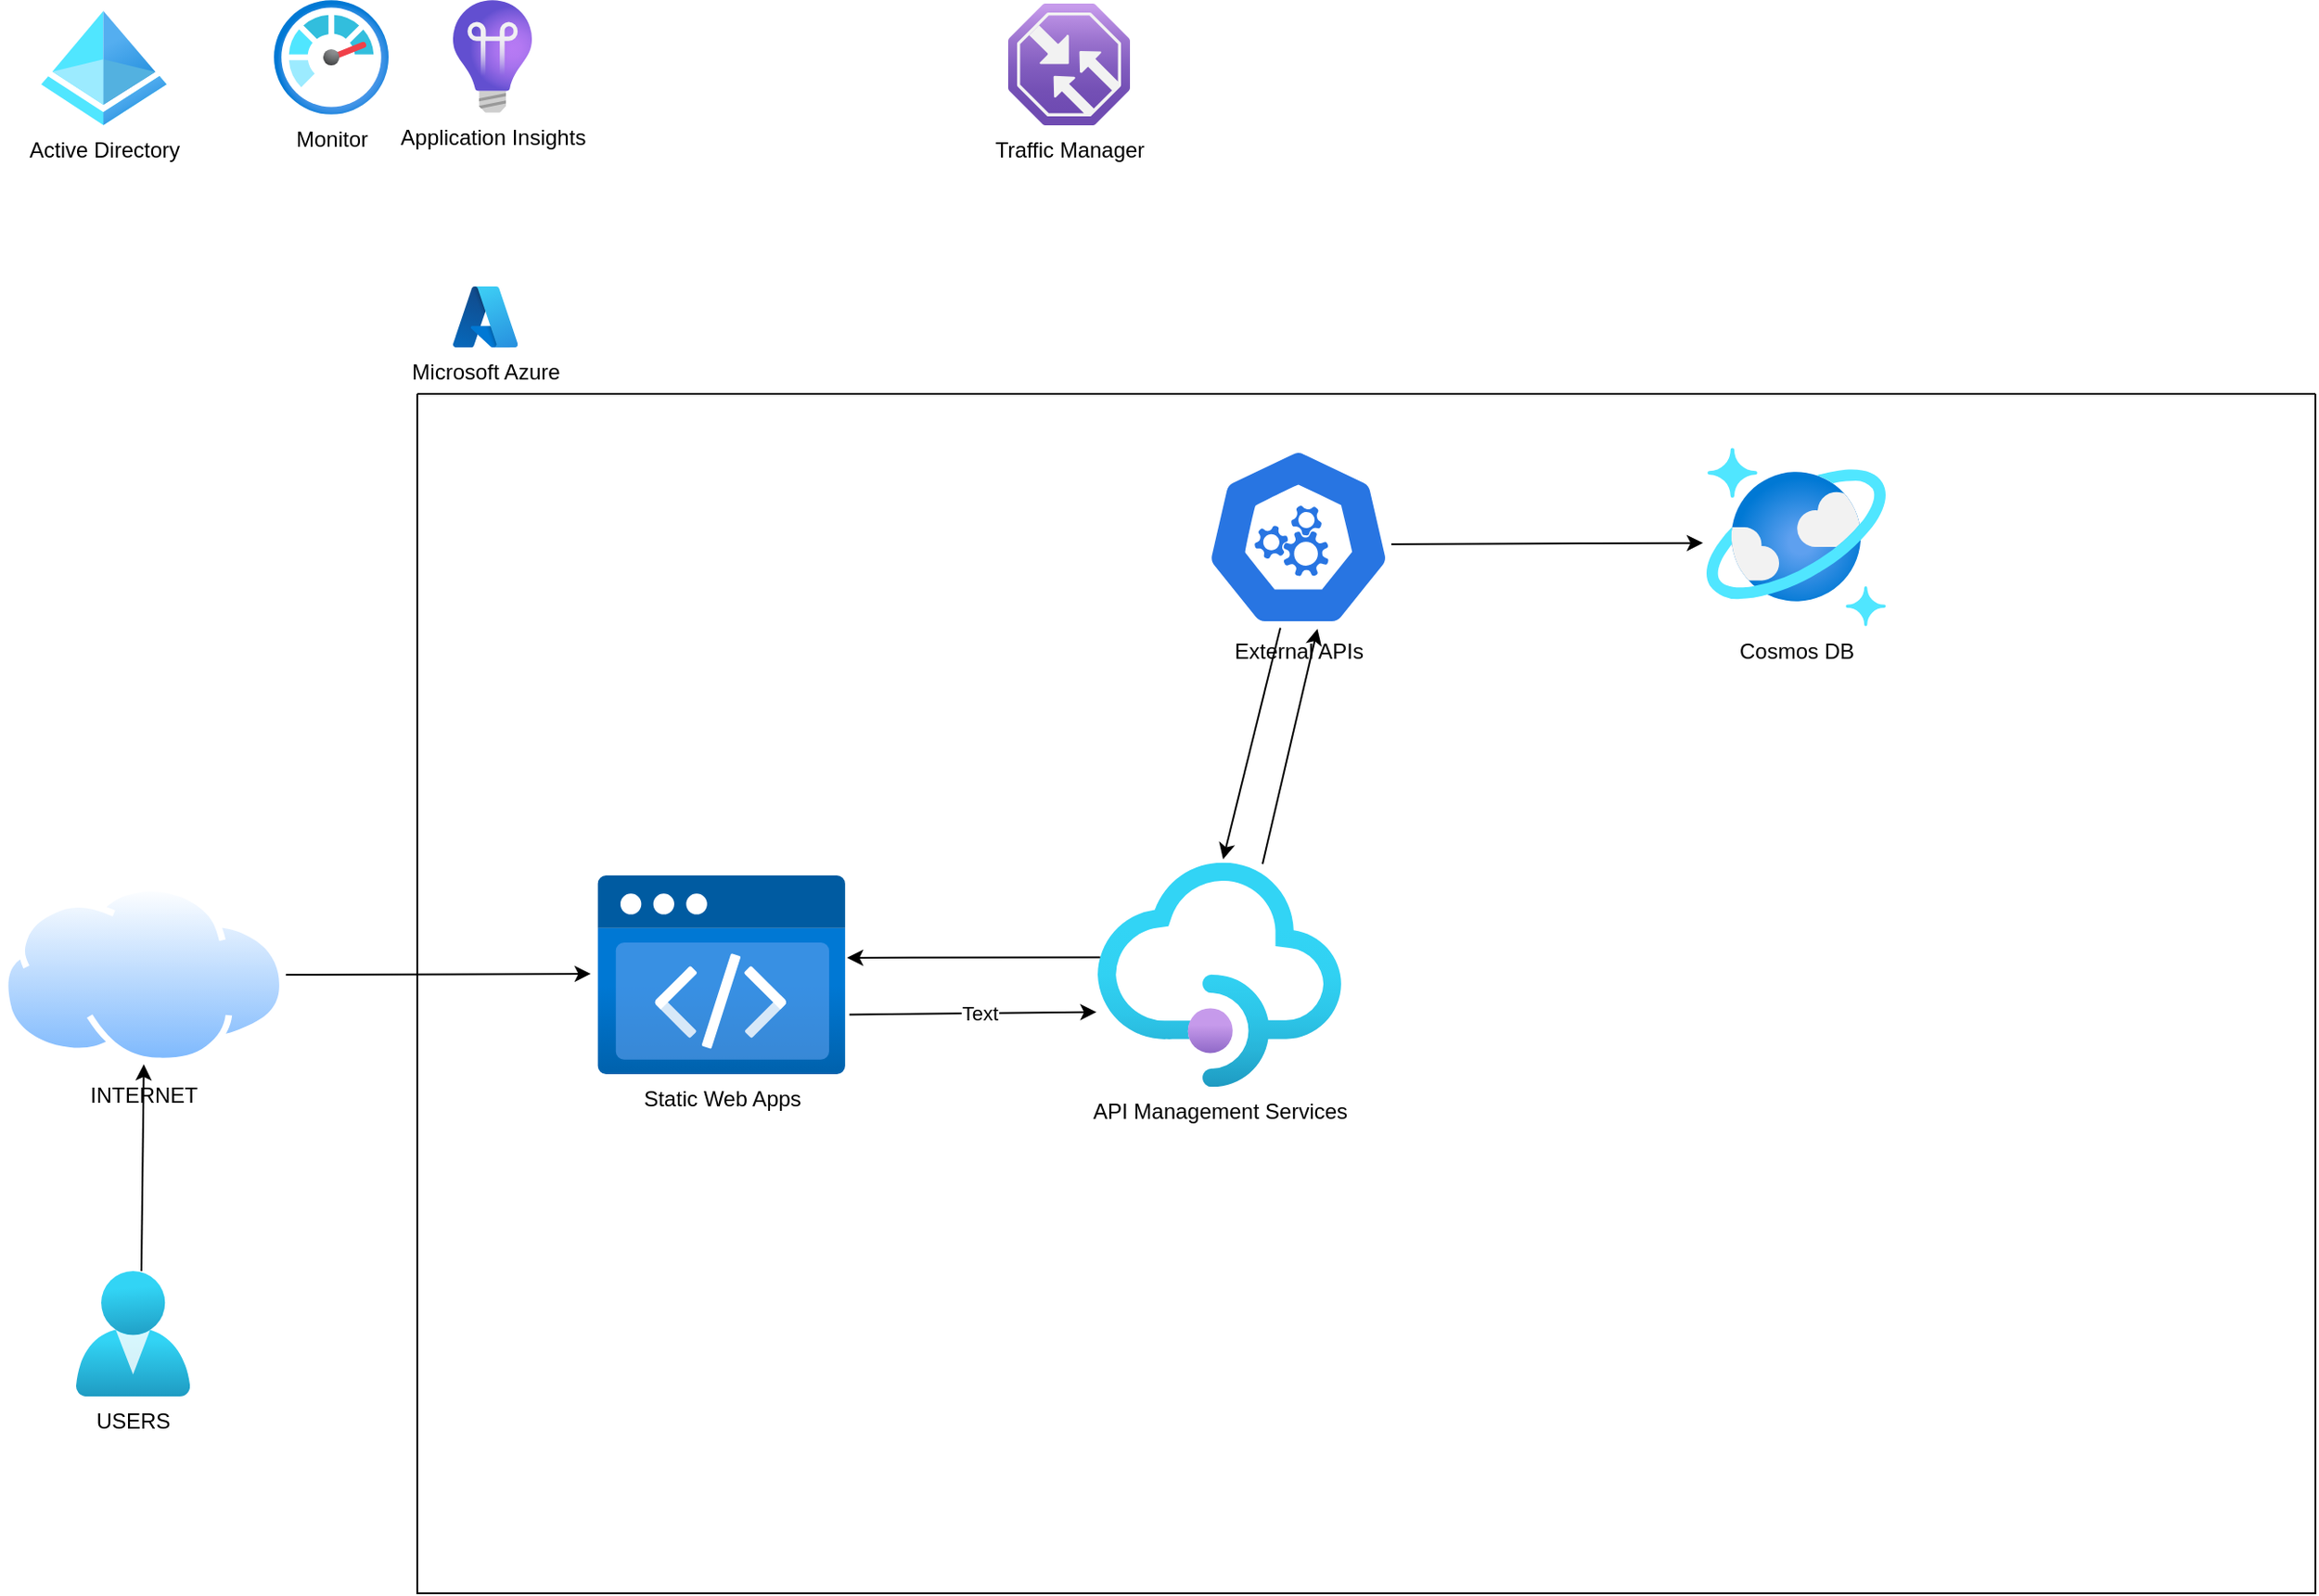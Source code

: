 <mxfile version="24.4.4" type="github">
  <diagram name="Page-1" id="QUVtBg7HtDCEn38X-sOf">
    <mxGraphModel dx="2074" dy="1132" grid="1" gridSize="10" guides="1" tooltips="1" connect="1" arrows="1" fold="1" page="1" pageScale="1" pageWidth="850" pageHeight="1100" math="0" shadow="0">
      <root>
        <mxCell id="0" />
        <mxCell id="1" parent="0" />
        <mxCell id="htvBf0wujYmKUNViWwa_-4" value="Traffic Manager" style="image;aspect=fixed;html=1;points=[];align=center;fontSize=12;image=img/lib/azure2/networking/Traffic_Manager_Profiles.svg;" vertex="1" parent="1">
          <mxGeometry x="640" y="22" width="68" height="68" as="geometry" />
        </mxCell>
        <mxCell id="htvBf0wujYmKUNViWwa_-5" value="Monitor" style="image;aspect=fixed;html=1;points=[];align=center;fontSize=12;image=img/lib/azure2/management_governance/Monitor.svg;" vertex="1" parent="1">
          <mxGeometry x="230" y="20" width="64" height="64" as="geometry" />
        </mxCell>
        <mxCell id="htvBf0wujYmKUNViWwa_-6" value="Application Insights" style="image;aspect=fixed;html=1;points=[];align=center;fontSize=12;image=img/lib/azure2/devops/Application_Insights.svg;" vertex="1" parent="1">
          <mxGeometry x="330" y="20" width="44" height="63" as="geometry" />
        </mxCell>
        <mxCell id="htvBf0wujYmKUNViWwa_-7" value="Active Directory" style="image;aspect=fixed;html=1;points=[];align=center;fontSize=12;image=img/lib/azure2/identity/Azure_Active_Directory.svg;" vertex="1" parent="1">
          <mxGeometry x="100" y="26" width="70" height="64" as="geometry" />
        </mxCell>
        <object label="USERS" id="htvBf0wujYmKUNViWwa_-8">
          <mxCell style="image;aspect=fixed;html=1;points=[];align=center;fontSize=12;image=img/lib/azure2/identity/Users.svg;" vertex="1" parent="1">
            <mxGeometry x="119.3" y="730" width="64" height="70" as="geometry" />
          </mxCell>
        </object>
        <mxCell id="htvBf0wujYmKUNViWwa_-10" value="" style="swimlane;startSize=0;" vertex="1" parent="1">
          <mxGeometry x="310" y="240" width="1060" height="670" as="geometry" />
        </mxCell>
        <mxCell id="htvBf0wujYmKUNViWwa_-3" value="Static Web Apps" style="image;aspect=fixed;html=1;points=[];align=center;fontSize=12;image=img/lib/azure2/preview/Static_Apps.svg;" vertex="1" parent="htvBf0wujYmKUNViWwa_-10">
          <mxGeometry x="100" y="269" width="139.78" height="111" as="geometry" />
        </mxCell>
        <mxCell id="htvBf0wujYmKUNViWwa_-2" value="API Management Services" style="image;aspect=fixed;html=1;points=[];align=center;fontSize=12;image=img/lib/azure2/app_services/API_Management_Services.svg;" vertex="1" parent="htvBf0wujYmKUNViWwa_-10">
          <mxGeometry x="380" y="261.75" width="135.96" height="125.5" as="geometry" />
        </mxCell>
        <mxCell id="htvBf0wujYmKUNViWwa_-17" value="External APIs" style="aspect=fixed;sketch=0;html=1;dashed=0;whitespace=wrap;verticalLabelPosition=bottom;verticalAlign=top;fillColor=#2875E2;strokeColor=#ffffff;points=[[0.005,0.63,0],[0.1,0.2,0],[0.9,0.2,0],[0.5,0,0],[0.995,0.63,0],[0.72,0.99,0],[0.5,1,0],[0.28,0.99,0]];shape=mxgraph.kubernetes.icon2;prIcon=api" vertex="1" parent="htvBf0wujYmKUNViWwa_-10">
          <mxGeometry x="440" y="30" width="104.17" height="100" as="geometry" />
        </mxCell>
        <mxCell id="htvBf0wujYmKUNViWwa_-1" value="Cosmos DB" style="image;aspect=fixed;html=1;points=[];align=center;fontSize=12;image=img/lib/azure2/databases/Azure_Cosmos_DB.svg;" vertex="1" parent="htvBf0wujYmKUNViWwa_-10">
          <mxGeometry x="720" y="30" width="100" height="100" as="geometry" />
        </mxCell>
        <mxCell id="htvBf0wujYmKUNViWwa_-20" value="" style="endArrow=classic;html=1;rounded=0;entryX=-0.02;entryY=0.533;entryDx=0;entryDy=0;entryPerimeter=0;exitX=0.998;exitY=0.54;exitDx=0;exitDy=0;exitPerimeter=0;" edge="1" parent="htvBf0wujYmKUNViWwa_-10" source="htvBf0wujYmKUNViWwa_-17" target="htvBf0wujYmKUNViWwa_-1">
          <mxGeometry width="50" height="50" relative="1" as="geometry">
            <mxPoint x="90" y="360" as="sourcePoint" />
            <mxPoint x="140" y="310" as="targetPoint" />
          </mxGeometry>
        </mxCell>
        <mxCell id="htvBf0wujYmKUNViWwa_-21" value="" style="endArrow=classic;html=1;rounded=0;exitX=0.677;exitY=0.007;exitDx=0;exitDy=0;exitPerimeter=0;entryX=0.602;entryY=1.013;entryDx=0;entryDy=0;entryPerimeter=0;" edge="1" parent="htvBf0wujYmKUNViWwa_-10" source="htvBf0wujYmKUNViWwa_-2" target="htvBf0wujYmKUNViWwa_-17">
          <mxGeometry width="50" height="50" relative="1" as="geometry">
            <mxPoint x="90" y="360" as="sourcePoint" />
            <mxPoint x="140" y="310" as="targetPoint" />
          </mxGeometry>
        </mxCell>
        <mxCell id="htvBf0wujYmKUNViWwa_-22" value="" style="endArrow=classic;html=1;rounded=0;exitX=0.403;exitY=1.007;exitDx=0;exitDy=0;exitPerimeter=0;" edge="1" parent="htvBf0wujYmKUNViWwa_-10" source="htvBf0wujYmKUNViWwa_-17">
          <mxGeometry width="50" height="50" relative="1" as="geometry">
            <mxPoint x="90" y="360" as="sourcePoint" />
            <mxPoint x="450" y="260" as="targetPoint" />
          </mxGeometry>
        </mxCell>
        <mxCell id="htvBf0wujYmKUNViWwa_-23" value="" style="endArrow=classic;html=1;rounded=0;exitX=1.011;exitY=0.7;exitDx=0;exitDy=0;exitPerimeter=0;entryX=-0.005;entryY=0.666;entryDx=0;entryDy=0;entryPerimeter=0;" edge="1" parent="htvBf0wujYmKUNViWwa_-10" source="htvBf0wujYmKUNViWwa_-3" target="htvBf0wujYmKUNViWwa_-2">
          <mxGeometry width="50" height="50" relative="1" as="geometry">
            <mxPoint x="90" y="360" as="sourcePoint" />
            <mxPoint x="140" y="310" as="targetPoint" />
          </mxGeometry>
        </mxCell>
        <mxCell id="htvBf0wujYmKUNViWwa_-25" value="Text" style="edgeLabel;html=1;align=center;verticalAlign=middle;resizable=0;points=[];" vertex="1" connectable="0" parent="htvBf0wujYmKUNViWwa_-23">
          <mxGeometry x="0.053" y="-1" relative="1" as="geometry">
            <mxPoint as="offset" />
          </mxGeometry>
        </mxCell>
        <mxCell id="htvBf0wujYmKUNViWwa_-26" value="Text" style="edgeLabel;html=1;align=center;verticalAlign=middle;resizable=0;points=[];" vertex="1" connectable="0" parent="htvBf0wujYmKUNViWwa_-23">
          <mxGeometry x="0.053" relative="1" as="geometry">
            <mxPoint as="offset" />
          </mxGeometry>
        </mxCell>
        <mxCell id="htvBf0wujYmKUNViWwa_-24" value="" style="endArrow=classic;html=1;rounded=0;exitX=0.01;exitY=0.422;exitDx=0;exitDy=0;exitPerimeter=0;" edge="1" parent="htvBf0wujYmKUNViWwa_-10" source="htvBf0wujYmKUNViWwa_-2">
          <mxGeometry width="50" height="50" relative="1" as="geometry">
            <mxPoint x="90" y="360" as="sourcePoint" />
            <mxPoint x="240" y="315" as="targetPoint" />
          </mxGeometry>
        </mxCell>
        <mxCell id="htvBf0wujYmKUNViWwa_-11" value="Microsoft Azure" style="image;aspect=fixed;html=1;points=[];align=center;fontSize=12;image=img/lib/azure2/other/Azure_A.svg;" vertex="1" parent="1">
          <mxGeometry x="330" y="180" width="36.18" height="34.12" as="geometry" />
        </mxCell>
        <mxCell id="htvBf0wujYmKUNViWwa_-12" value="INTERNET" style="image;aspect=fixed;perimeter=ellipsePerimeter;html=1;align=center;shadow=0;dashed=0;spacingTop=3;image=img/lib/active_directory/internet_cloud.svg;" vertex="1" parent="1">
          <mxGeometry x="77.94" y="514.5" width="158.73" height="100" as="geometry" />
        </mxCell>
        <mxCell id="htvBf0wujYmKUNViWwa_-14" value="" style="endArrow=classic;html=1;rounded=0;exitX=0.573;exitY=0;exitDx=0;exitDy=0;exitPerimeter=0;entryX=0.5;entryY=1;entryDx=0;entryDy=0;" edge="1" parent="1" source="htvBf0wujYmKUNViWwa_-8" target="htvBf0wujYmKUNViWwa_-12">
          <mxGeometry width="50" height="50" relative="1" as="geometry">
            <mxPoint x="400" y="500" as="sourcePoint" />
            <mxPoint x="450" y="450" as="targetPoint" />
          </mxGeometry>
        </mxCell>
        <mxCell id="htvBf0wujYmKUNViWwa_-15" value="" style="endArrow=classic;html=1;rounded=0;exitX=1;exitY=0.5;exitDx=0;exitDy=0;entryX=-0.022;entryY=0.495;entryDx=0;entryDy=0;entryPerimeter=0;" edge="1" parent="1" source="htvBf0wujYmKUNViWwa_-12" target="htvBf0wujYmKUNViWwa_-3">
          <mxGeometry width="50" height="50" relative="1" as="geometry">
            <mxPoint x="400" y="500" as="sourcePoint" />
            <mxPoint x="450" y="450" as="targetPoint" />
          </mxGeometry>
        </mxCell>
      </root>
    </mxGraphModel>
  </diagram>
</mxfile>
